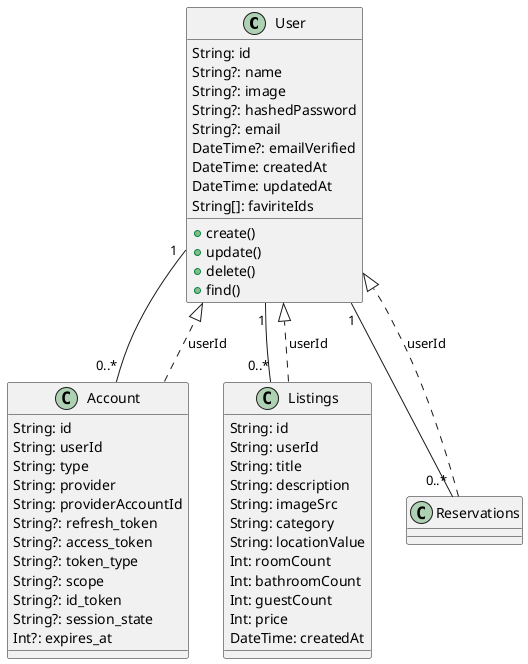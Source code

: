 @startuml
class User {
  String: id
  String?: name
  String?: image
  String?: hashedPassword
  String?: email
  DateTime?: emailVerified
  DateTime: createdAt
  DateTime: updatedAt
  String[]: faviriteIds
  + create()
  + update()
  + delete()
  + find()
}

class Account {
  String: id
  String: userId
  String: type
  String: provider
  String: providerAccountId
  String?: refresh_token
  String?: access_token
  String?: token_type
  String?: scope
  String?: id_token
  String?: session_state
  Int?: expires_at
}

class Listings {
  String: id
  String: userId
  String: title
  String: description
  String: imageSrc
  String: category
  String: locationValue
  Int: roomCount
  Int: bathroomCount
  Int: guestCount
  Int: price
  DateTime: createdAt
}

class Reservations {
}

User "1" -- "0..*" Account
User "1" -- "0..*" Listings
User "1" -- "0..*" Reservations

Account ..|> User: userId

Listings ..|> User: userId

Reservations ..|> User: userId

@enduml
